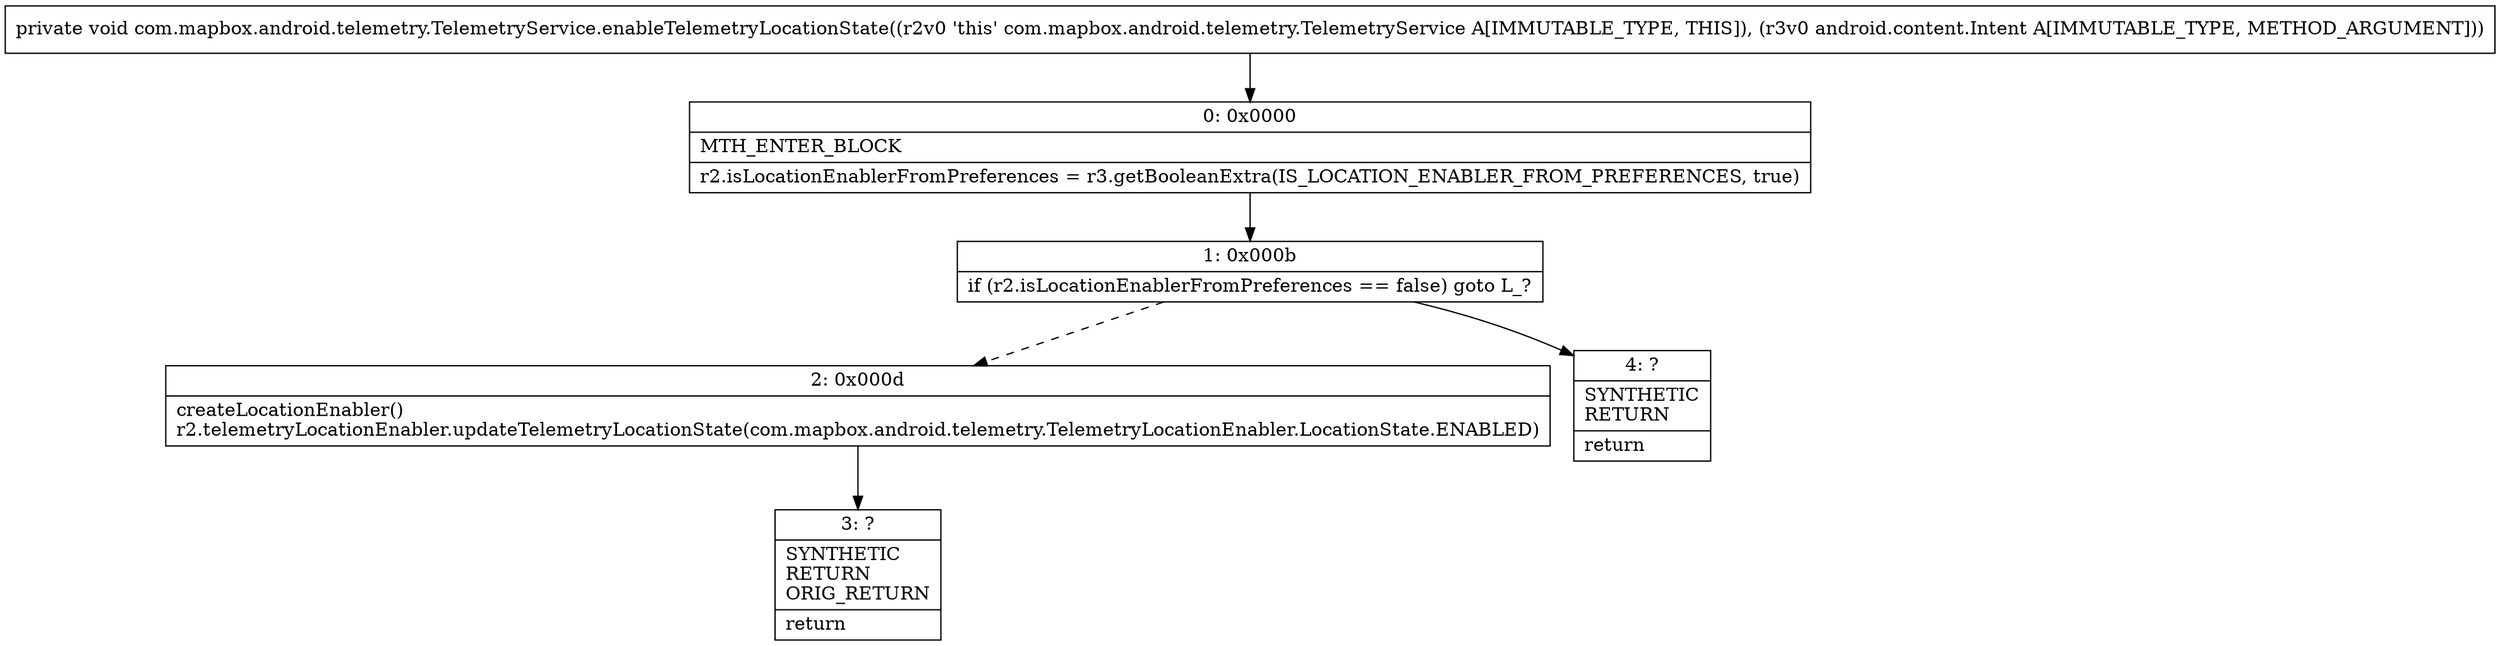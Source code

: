 digraph "CFG forcom.mapbox.android.telemetry.TelemetryService.enableTelemetryLocationState(Landroid\/content\/Intent;)V" {
Node_0 [shape=record,label="{0\:\ 0x0000|MTH_ENTER_BLOCK\l|r2.isLocationEnablerFromPreferences = r3.getBooleanExtra(IS_LOCATION_ENABLER_FROM_PREFERENCES, true)\l}"];
Node_1 [shape=record,label="{1\:\ 0x000b|if (r2.isLocationEnablerFromPreferences == false) goto L_?\l}"];
Node_2 [shape=record,label="{2\:\ 0x000d|createLocationEnabler()\lr2.telemetryLocationEnabler.updateTelemetryLocationState(com.mapbox.android.telemetry.TelemetryLocationEnabler.LocationState.ENABLED)\l}"];
Node_3 [shape=record,label="{3\:\ ?|SYNTHETIC\lRETURN\lORIG_RETURN\l|return\l}"];
Node_4 [shape=record,label="{4\:\ ?|SYNTHETIC\lRETURN\l|return\l}"];
MethodNode[shape=record,label="{private void com.mapbox.android.telemetry.TelemetryService.enableTelemetryLocationState((r2v0 'this' com.mapbox.android.telemetry.TelemetryService A[IMMUTABLE_TYPE, THIS]), (r3v0 android.content.Intent A[IMMUTABLE_TYPE, METHOD_ARGUMENT])) }"];
MethodNode -> Node_0;
Node_0 -> Node_1;
Node_1 -> Node_2[style=dashed];
Node_1 -> Node_4;
Node_2 -> Node_3;
}

